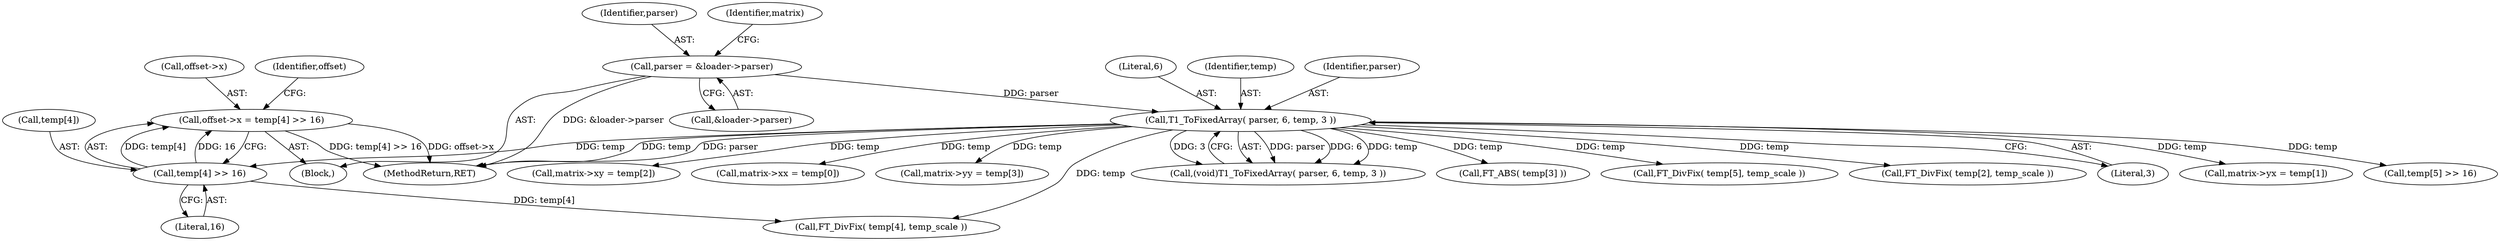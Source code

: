 digraph "1_savannah_8b281f83e8516535756f92dbf90940ac44bd45e1_1@pointer" {
"1000185" [label="(Call,offset->x = temp[4] >> 16)"];
"1000189" [label="(Call,temp[4] >> 16)"];
"1000146" [label="(Call,T1_ToFixedArray( parser, 6, temp, 3 ))"];
"1000109" [label="(Call,parser = &loader->parser)"];
"1000190" [label="(Call,temp[4])"];
"1000150" [label="(Literal,3)"];
"1000186" [label="(Call,offset->x)"];
"1000164" [label="(Call,matrix->yx = temp[1])"];
"1000198" [label="(Call,temp[5] >> 16)"];
"1000110" [label="(Identifier,parser)"];
"1000171" [label="(Call,matrix->xy = temp[2])"];
"1000157" [label="(Call,matrix->xx = temp[0])"];
"1000178" [label="(Call,matrix->yy = temp[3])"];
"1000144" [label="(Call,(void)T1_ToFixedArray( parser, 6, temp, 3 ))"];
"1000117" [label="(Identifier,matrix)"];
"1000189" [label="(Call,temp[4] >> 16)"];
"1000107" [label="(Block,)"];
"1000146" [label="(Call,T1_ToFixedArray( parser, 6, temp, 3 ))"];
"1000111" [label="(Call,&loader->parser)"];
"1000235" [label="(MethodReturn,RET)"];
"1000196" [label="(Identifier,offset)"];
"1000148" [label="(Literal,6)"];
"1000149" [label="(Identifier,temp)"];
"1000153" [label="(Call,FT_ABS( temp[3] ))"];
"1000109" [label="(Call,parser = &loader->parser)"];
"1000225" [label="(Call,FT_DivFix( temp[5], temp_scale ))"];
"1000216" [label="(Call,FT_DivFix( temp[4], temp_scale ))"];
"1000147" [label="(Identifier,parser)"];
"1000193" [label="(Literal,16)"];
"1000185" [label="(Call,offset->x = temp[4] >> 16)"];
"1000207" [label="(Call,FT_DivFix( temp[2], temp_scale ))"];
"1000185" -> "1000107"  [label="AST: "];
"1000185" -> "1000189"  [label="CFG: "];
"1000186" -> "1000185"  [label="AST: "];
"1000189" -> "1000185"  [label="AST: "];
"1000196" -> "1000185"  [label="CFG: "];
"1000185" -> "1000235"  [label="DDG: temp[4] >> 16"];
"1000185" -> "1000235"  [label="DDG: offset->x"];
"1000189" -> "1000185"  [label="DDG: temp[4]"];
"1000189" -> "1000185"  [label="DDG: 16"];
"1000189" -> "1000193"  [label="CFG: "];
"1000190" -> "1000189"  [label="AST: "];
"1000193" -> "1000189"  [label="AST: "];
"1000146" -> "1000189"  [label="DDG: temp"];
"1000189" -> "1000216"  [label="DDG: temp[4]"];
"1000146" -> "1000144"  [label="AST: "];
"1000146" -> "1000150"  [label="CFG: "];
"1000147" -> "1000146"  [label="AST: "];
"1000148" -> "1000146"  [label="AST: "];
"1000149" -> "1000146"  [label="AST: "];
"1000150" -> "1000146"  [label="AST: "];
"1000144" -> "1000146"  [label="CFG: "];
"1000146" -> "1000235"  [label="DDG: temp"];
"1000146" -> "1000235"  [label="DDG: parser"];
"1000146" -> "1000144"  [label="DDG: parser"];
"1000146" -> "1000144"  [label="DDG: 6"];
"1000146" -> "1000144"  [label="DDG: temp"];
"1000146" -> "1000144"  [label="DDG: 3"];
"1000109" -> "1000146"  [label="DDG: parser"];
"1000146" -> "1000153"  [label="DDG: temp"];
"1000146" -> "1000157"  [label="DDG: temp"];
"1000146" -> "1000164"  [label="DDG: temp"];
"1000146" -> "1000171"  [label="DDG: temp"];
"1000146" -> "1000178"  [label="DDG: temp"];
"1000146" -> "1000198"  [label="DDG: temp"];
"1000146" -> "1000207"  [label="DDG: temp"];
"1000146" -> "1000216"  [label="DDG: temp"];
"1000146" -> "1000225"  [label="DDG: temp"];
"1000109" -> "1000107"  [label="AST: "];
"1000109" -> "1000111"  [label="CFG: "];
"1000110" -> "1000109"  [label="AST: "];
"1000111" -> "1000109"  [label="AST: "];
"1000117" -> "1000109"  [label="CFG: "];
"1000109" -> "1000235"  [label="DDG: &loader->parser"];
}

